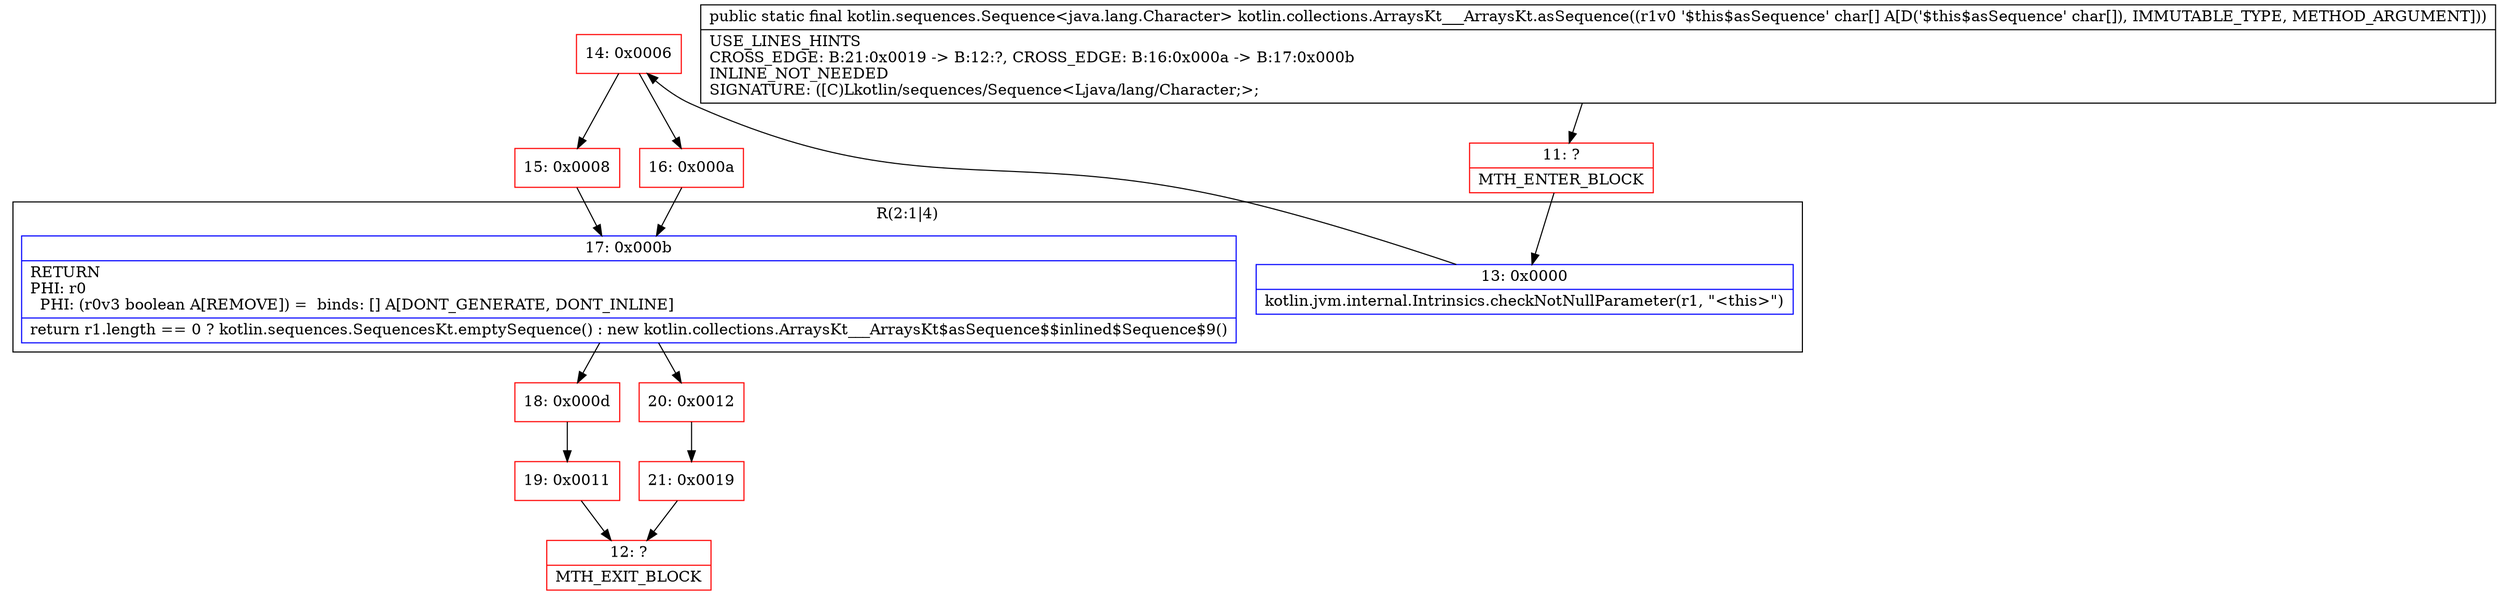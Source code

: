 digraph "CFG forkotlin.collections.ArraysKt___ArraysKt.asSequence([C)Lkotlin\/sequences\/Sequence;" {
subgraph cluster_Region_1267970030 {
label = "R(2:1|4)";
node [shape=record,color=blue];
Node_13 [shape=record,label="{13\:\ 0x0000|kotlin.jvm.internal.Intrinsics.checkNotNullParameter(r1, \"\<this\>\")\l}"];
Node_17 [shape=record,label="{17\:\ 0x000b|RETURN\lPHI: r0 \l  PHI: (r0v3 boolean A[REMOVE]) =  binds: [] A[DONT_GENERATE, DONT_INLINE]\l|return r1.length == 0 ? kotlin.sequences.SequencesKt.emptySequence() : new kotlin.collections.ArraysKt___ArraysKt$asSequence$$inlined$Sequence$9()\l}"];
}
Node_11 [shape=record,color=red,label="{11\:\ ?|MTH_ENTER_BLOCK\l}"];
Node_14 [shape=record,color=red,label="{14\:\ 0x0006}"];
Node_15 [shape=record,color=red,label="{15\:\ 0x0008}"];
Node_18 [shape=record,color=red,label="{18\:\ 0x000d}"];
Node_19 [shape=record,color=red,label="{19\:\ 0x0011}"];
Node_12 [shape=record,color=red,label="{12\:\ ?|MTH_EXIT_BLOCK\l}"];
Node_20 [shape=record,color=red,label="{20\:\ 0x0012}"];
Node_21 [shape=record,color=red,label="{21\:\ 0x0019}"];
Node_16 [shape=record,color=red,label="{16\:\ 0x000a}"];
MethodNode[shape=record,label="{public static final kotlin.sequences.Sequence\<java.lang.Character\> kotlin.collections.ArraysKt___ArraysKt.asSequence((r1v0 '$this$asSequence' char[] A[D('$this$asSequence' char[]), IMMUTABLE_TYPE, METHOD_ARGUMENT]))  | USE_LINES_HINTS\lCROSS_EDGE: B:21:0x0019 \-\> B:12:?, CROSS_EDGE: B:16:0x000a \-\> B:17:0x000b\lINLINE_NOT_NEEDED\lSIGNATURE: ([C)Lkotlin\/sequences\/Sequence\<Ljava\/lang\/Character;\>;\l}"];
MethodNode -> Node_11;Node_13 -> Node_14;
Node_17 -> Node_18;
Node_17 -> Node_20;
Node_11 -> Node_13;
Node_14 -> Node_15;
Node_14 -> Node_16;
Node_15 -> Node_17;
Node_18 -> Node_19;
Node_19 -> Node_12;
Node_20 -> Node_21;
Node_21 -> Node_12;
Node_16 -> Node_17;
}

